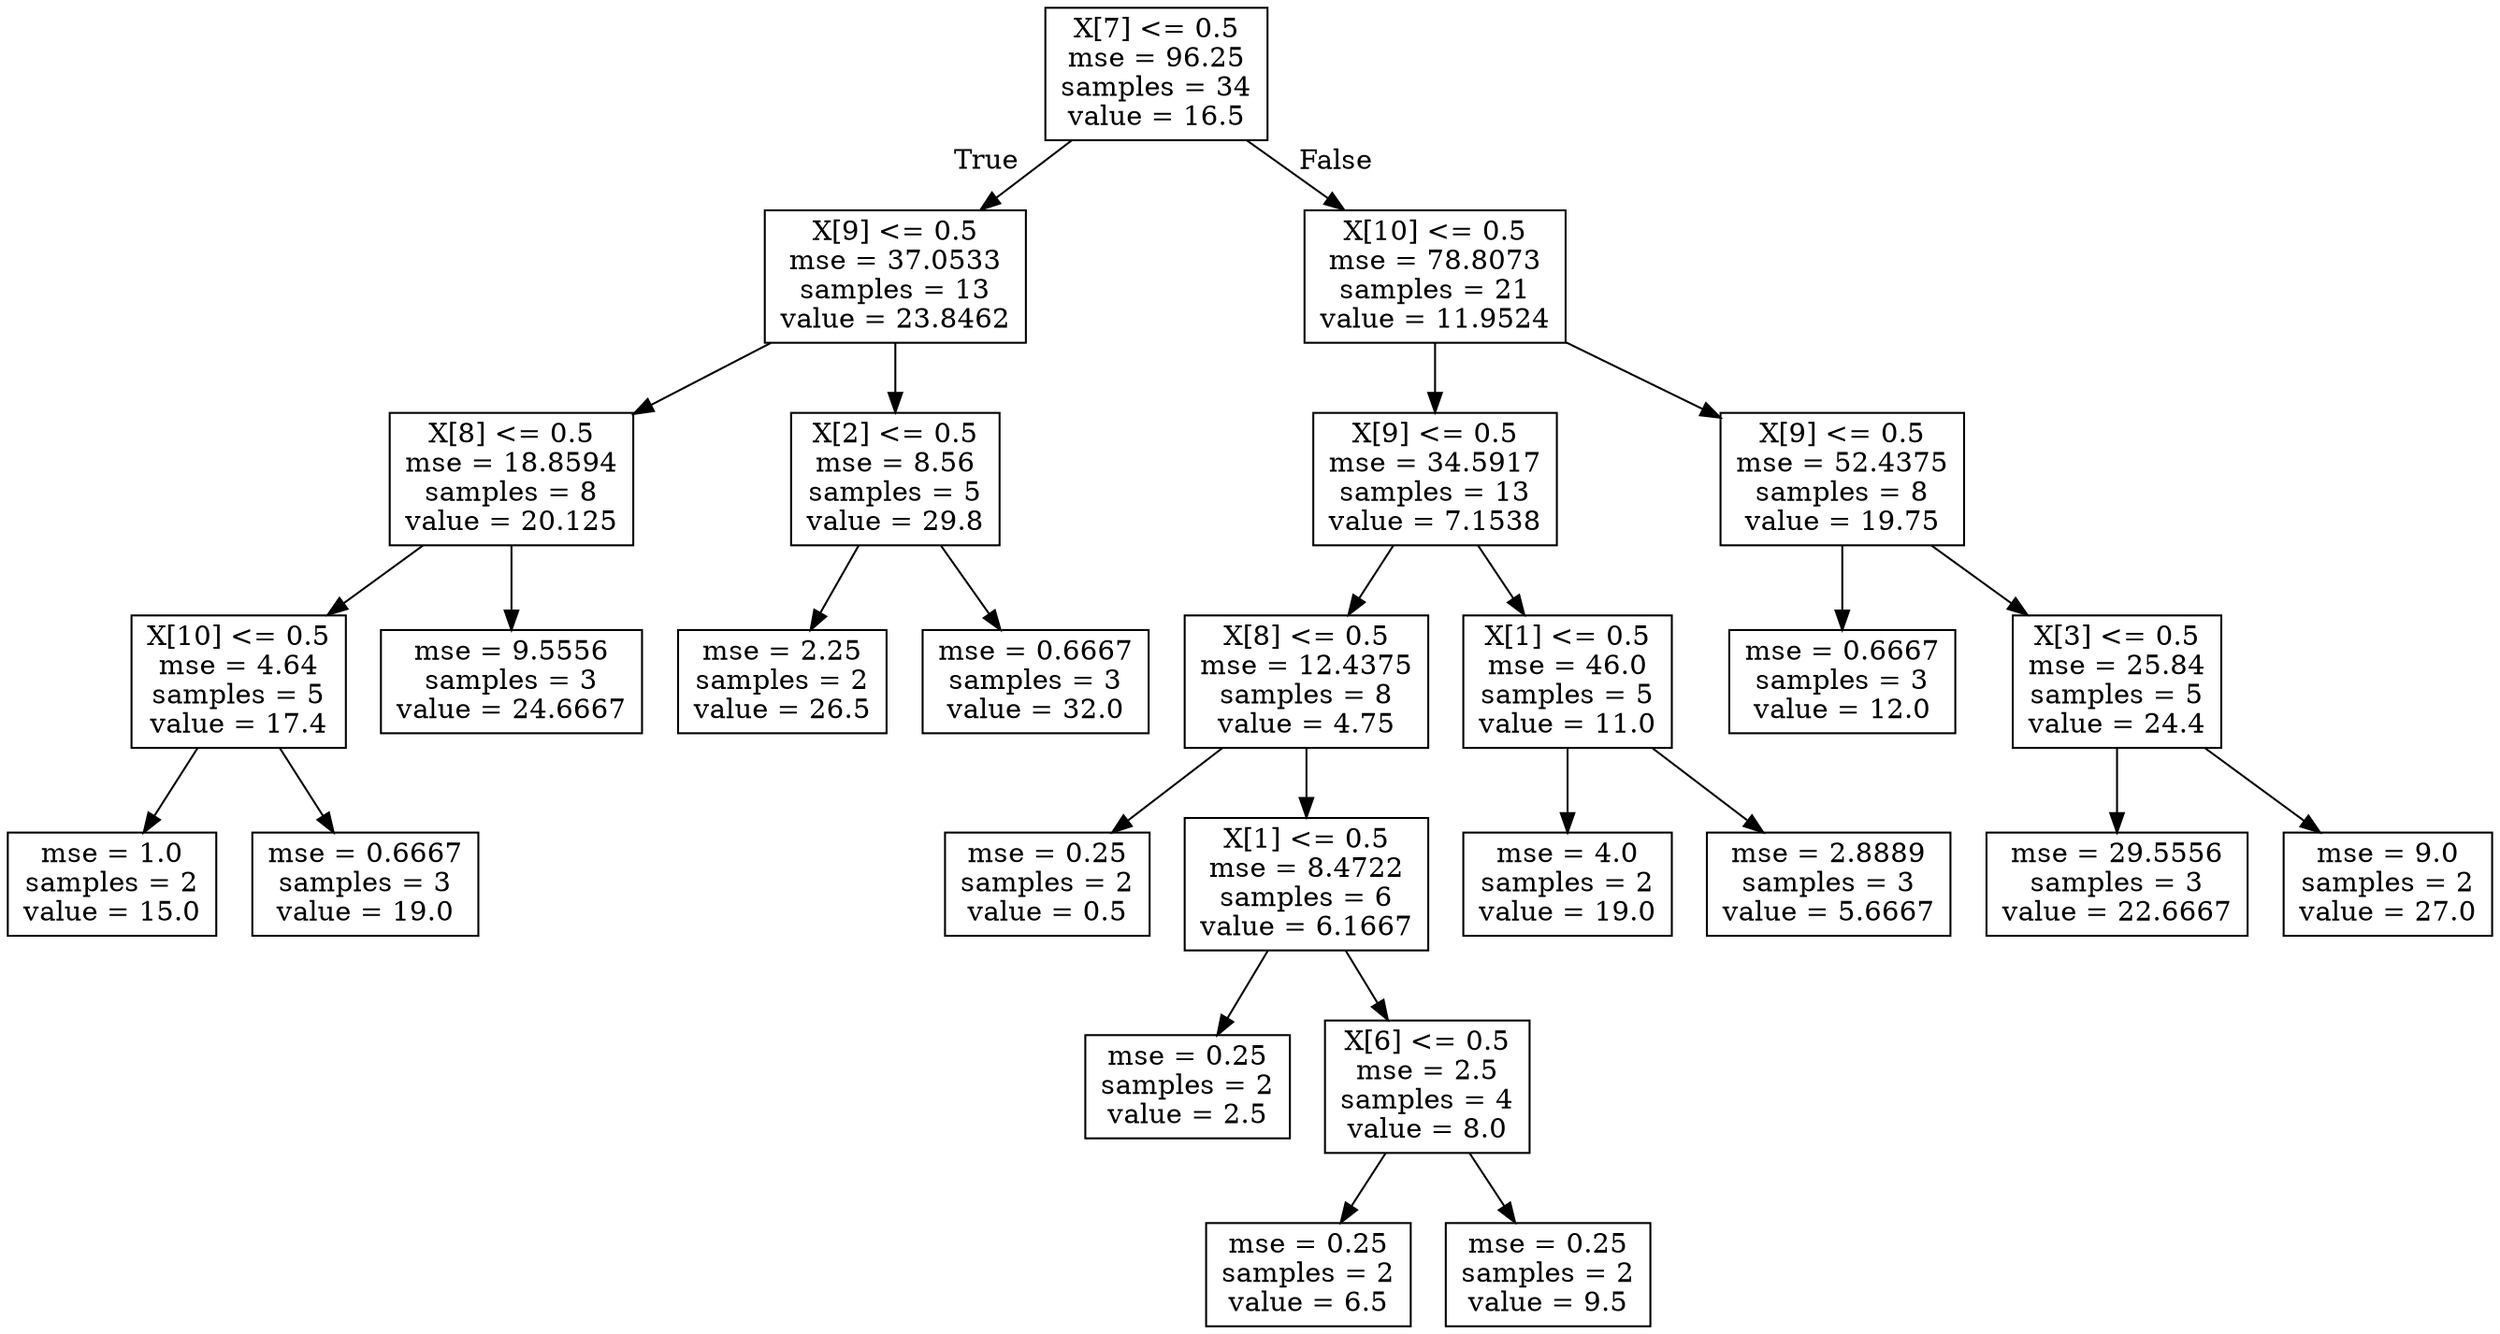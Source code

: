 digraph Tree {
node [shape=box] ;
0 [label="X[7] <= 0.5\nmse = 96.25\nsamples = 34\nvalue = 16.5"] ;
1 [label="X[9] <= 0.5\nmse = 37.0533\nsamples = 13\nvalue = 23.8462"] ;
0 -> 1 [labeldistance=2.5, labelangle=45, headlabel="True"] ;
2 [label="X[8] <= 0.5\nmse = 18.8594\nsamples = 8\nvalue = 20.125"] ;
1 -> 2 ;
3 [label="X[10] <= 0.5\nmse = 4.64\nsamples = 5\nvalue = 17.4"] ;
2 -> 3 ;
4 [label="mse = 1.0\nsamples = 2\nvalue = 15.0"] ;
3 -> 4 ;
5 [label="mse = 0.6667\nsamples = 3\nvalue = 19.0"] ;
3 -> 5 ;
6 [label="mse = 9.5556\nsamples = 3\nvalue = 24.6667"] ;
2 -> 6 ;
7 [label="X[2] <= 0.5\nmse = 8.56\nsamples = 5\nvalue = 29.8"] ;
1 -> 7 ;
8 [label="mse = 2.25\nsamples = 2\nvalue = 26.5"] ;
7 -> 8 ;
9 [label="mse = 0.6667\nsamples = 3\nvalue = 32.0"] ;
7 -> 9 ;
10 [label="X[10] <= 0.5\nmse = 78.8073\nsamples = 21\nvalue = 11.9524"] ;
0 -> 10 [labeldistance=2.5, labelangle=-45, headlabel="False"] ;
11 [label="X[9] <= 0.5\nmse = 34.5917\nsamples = 13\nvalue = 7.1538"] ;
10 -> 11 ;
12 [label="X[8] <= 0.5\nmse = 12.4375\nsamples = 8\nvalue = 4.75"] ;
11 -> 12 ;
13 [label="mse = 0.25\nsamples = 2\nvalue = 0.5"] ;
12 -> 13 ;
14 [label="X[1] <= 0.5\nmse = 8.4722\nsamples = 6\nvalue = 6.1667"] ;
12 -> 14 ;
15 [label="mse = 0.25\nsamples = 2\nvalue = 2.5"] ;
14 -> 15 ;
16 [label="X[6] <= 0.5\nmse = 2.5\nsamples = 4\nvalue = 8.0"] ;
14 -> 16 ;
17 [label="mse = 0.25\nsamples = 2\nvalue = 6.5"] ;
16 -> 17 ;
18 [label="mse = 0.25\nsamples = 2\nvalue = 9.5"] ;
16 -> 18 ;
19 [label="X[1] <= 0.5\nmse = 46.0\nsamples = 5\nvalue = 11.0"] ;
11 -> 19 ;
20 [label="mse = 4.0\nsamples = 2\nvalue = 19.0"] ;
19 -> 20 ;
21 [label="mse = 2.8889\nsamples = 3\nvalue = 5.6667"] ;
19 -> 21 ;
22 [label="X[9] <= 0.5\nmse = 52.4375\nsamples = 8\nvalue = 19.75"] ;
10 -> 22 ;
23 [label="mse = 0.6667\nsamples = 3\nvalue = 12.0"] ;
22 -> 23 ;
24 [label="X[3] <= 0.5\nmse = 25.84\nsamples = 5\nvalue = 24.4"] ;
22 -> 24 ;
25 [label="mse = 29.5556\nsamples = 3\nvalue = 22.6667"] ;
24 -> 25 ;
26 [label="mse = 9.0\nsamples = 2\nvalue = 27.0"] ;
24 -> 26 ;
}